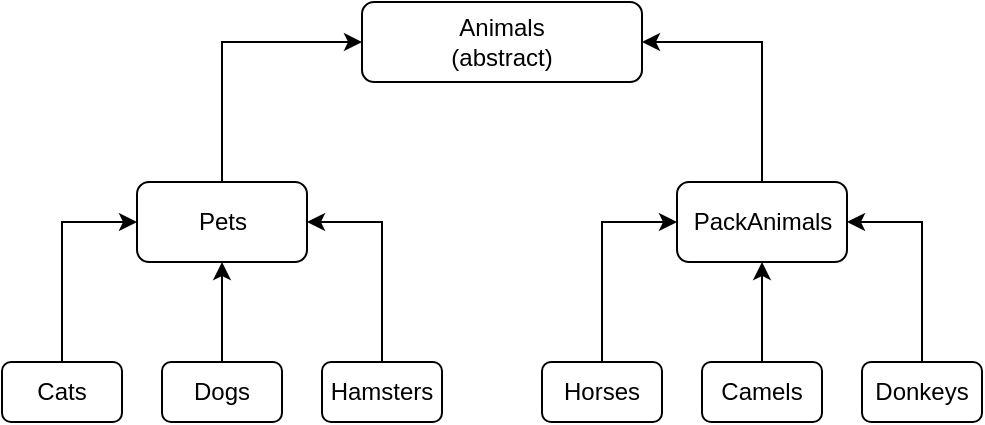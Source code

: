 <mxfile version="23.1.1" type="device">
  <diagram name="Страница — 1" id="etWK0q4O15aKOSwd1nym">
    <mxGraphModel dx="1434" dy="738" grid="1" gridSize="10" guides="1" tooltips="1" connect="1" arrows="1" fold="1" page="1" pageScale="1" pageWidth="827" pageHeight="1169" math="0" shadow="0">
      <root>
        <mxCell id="0" />
        <mxCell id="1" parent="0" />
        <mxCell id="HZn7UDjfJczNrPQFMHfc-10" style="edgeStyle=orthogonalEdgeStyle;rounded=0;orthogonalLoop=1;jettySize=auto;html=1;entryX=0;entryY=0.5;entryDx=0;entryDy=0;" edge="1" parent="1" source="HZn7UDjfJczNrPQFMHfc-1" target="HZn7UDjfJczNrPQFMHfc-4">
          <mxGeometry relative="1" as="geometry">
            <Array as="points">
              <mxPoint x="180" y="270" />
            </Array>
          </mxGeometry>
        </mxCell>
        <mxCell id="HZn7UDjfJczNrPQFMHfc-1" value="Cats" style="rounded=1;whiteSpace=wrap;html=1;" vertex="1" parent="1">
          <mxGeometry x="150" y="340" width="60" height="30" as="geometry" />
        </mxCell>
        <mxCell id="HZn7UDjfJczNrPQFMHfc-11" value="" style="edgeStyle=orthogonalEdgeStyle;rounded=0;orthogonalLoop=1;jettySize=auto;html=1;" edge="1" parent="1" source="HZn7UDjfJczNrPQFMHfc-2" target="HZn7UDjfJczNrPQFMHfc-4">
          <mxGeometry relative="1" as="geometry" />
        </mxCell>
        <mxCell id="HZn7UDjfJczNrPQFMHfc-2" value="Dogs" style="rounded=1;whiteSpace=wrap;html=1;" vertex="1" parent="1">
          <mxGeometry x="230" y="340" width="60" height="30" as="geometry" />
        </mxCell>
        <mxCell id="HZn7UDjfJczNrPQFMHfc-12" style="edgeStyle=orthogonalEdgeStyle;rounded=0;orthogonalLoop=1;jettySize=auto;html=1;entryX=1;entryY=0.5;entryDx=0;entryDy=0;" edge="1" parent="1" source="HZn7UDjfJczNrPQFMHfc-3" target="HZn7UDjfJczNrPQFMHfc-4">
          <mxGeometry relative="1" as="geometry">
            <Array as="points">
              <mxPoint x="340" y="270" />
            </Array>
          </mxGeometry>
        </mxCell>
        <mxCell id="HZn7UDjfJczNrPQFMHfc-3" value="Hamsters" style="rounded=1;whiteSpace=wrap;html=1;" vertex="1" parent="1">
          <mxGeometry x="310" y="340" width="60" height="30" as="geometry" />
        </mxCell>
        <mxCell id="HZn7UDjfJczNrPQFMHfc-17" style="edgeStyle=orthogonalEdgeStyle;rounded=0;orthogonalLoop=1;jettySize=auto;html=1;entryX=0;entryY=0.5;entryDx=0;entryDy=0;" edge="1" parent="1" source="HZn7UDjfJczNrPQFMHfc-4" target="HZn7UDjfJczNrPQFMHfc-9">
          <mxGeometry relative="1" as="geometry">
            <Array as="points">
              <mxPoint x="260" y="180" />
            </Array>
          </mxGeometry>
        </mxCell>
        <mxCell id="HZn7UDjfJczNrPQFMHfc-4" value="Pets" style="rounded=1;whiteSpace=wrap;html=1;" vertex="1" parent="1">
          <mxGeometry x="217.5" y="250" width="85" height="40" as="geometry" />
        </mxCell>
        <mxCell id="HZn7UDjfJczNrPQFMHfc-13" style="edgeStyle=orthogonalEdgeStyle;rounded=0;orthogonalLoop=1;jettySize=auto;html=1;entryX=0;entryY=0.5;entryDx=0;entryDy=0;" edge="1" parent="1" source="HZn7UDjfJczNrPQFMHfc-5" target="HZn7UDjfJczNrPQFMHfc-8">
          <mxGeometry relative="1" as="geometry">
            <Array as="points">
              <mxPoint x="450" y="270" />
            </Array>
          </mxGeometry>
        </mxCell>
        <mxCell id="HZn7UDjfJczNrPQFMHfc-5" value="Horses" style="rounded=1;whiteSpace=wrap;html=1;" vertex="1" parent="1">
          <mxGeometry x="420" y="340" width="60" height="30" as="geometry" />
        </mxCell>
        <mxCell id="HZn7UDjfJczNrPQFMHfc-14" value="" style="edgeStyle=orthogonalEdgeStyle;rounded=0;orthogonalLoop=1;jettySize=auto;html=1;" edge="1" parent="1" source="HZn7UDjfJczNrPQFMHfc-6" target="HZn7UDjfJczNrPQFMHfc-8">
          <mxGeometry relative="1" as="geometry" />
        </mxCell>
        <mxCell id="HZn7UDjfJczNrPQFMHfc-6" value="Camels" style="rounded=1;whiteSpace=wrap;html=1;" vertex="1" parent="1">
          <mxGeometry x="500" y="340" width="60" height="30" as="geometry" />
        </mxCell>
        <mxCell id="HZn7UDjfJczNrPQFMHfc-15" style="edgeStyle=orthogonalEdgeStyle;rounded=0;orthogonalLoop=1;jettySize=auto;html=1;entryX=1;entryY=0.5;entryDx=0;entryDy=0;" edge="1" parent="1" source="HZn7UDjfJczNrPQFMHfc-7" target="HZn7UDjfJczNrPQFMHfc-8">
          <mxGeometry relative="1" as="geometry">
            <Array as="points">
              <mxPoint x="610" y="270" />
            </Array>
          </mxGeometry>
        </mxCell>
        <mxCell id="HZn7UDjfJczNrPQFMHfc-7" value="Donkeys" style="rounded=1;whiteSpace=wrap;html=1;" vertex="1" parent="1">
          <mxGeometry x="580" y="340" width="60" height="30" as="geometry" />
        </mxCell>
        <mxCell id="HZn7UDjfJczNrPQFMHfc-16" style="edgeStyle=orthogonalEdgeStyle;rounded=0;orthogonalLoop=1;jettySize=auto;html=1;entryX=1;entryY=0.5;entryDx=0;entryDy=0;" edge="1" parent="1" source="HZn7UDjfJczNrPQFMHfc-8" target="HZn7UDjfJczNrPQFMHfc-9">
          <mxGeometry relative="1" as="geometry">
            <Array as="points">
              <mxPoint x="530" y="180" />
            </Array>
          </mxGeometry>
        </mxCell>
        <mxCell id="HZn7UDjfJczNrPQFMHfc-8" value="PackAnimals" style="rounded=1;whiteSpace=wrap;html=1;" vertex="1" parent="1">
          <mxGeometry x="487.5" y="250" width="85" height="40" as="geometry" />
        </mxCell>
        <mxCell id="HZn7UDjfJczNrPQFMHfc-9" value="Animals&lt;br&gt;(abstract)" style="rounded=1;whiteSpace=wrap;html=1;" vertex="1" parent="1">
          <mxGeometry x="330" y="160" width="140" height="40" as="geometry" />
        </mxCell>
      </root>
    </mxGraphModel>
  </diagram>
</mxfile>
